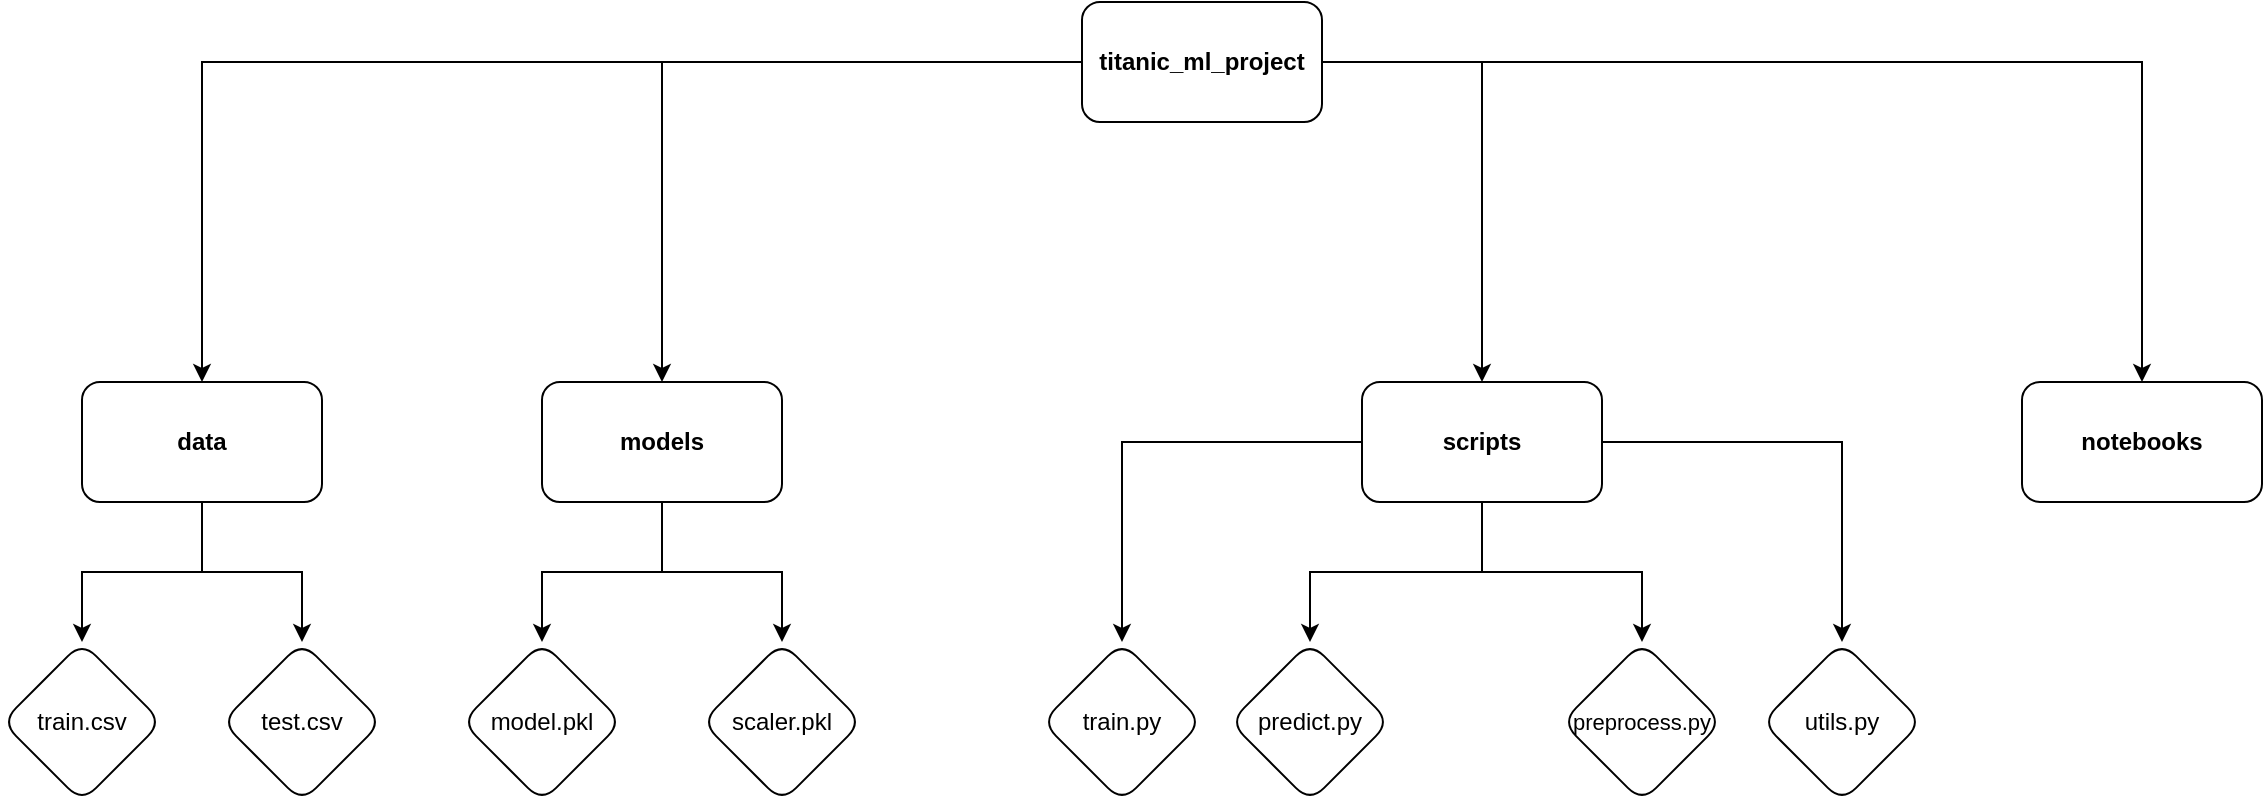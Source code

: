 <mxfile version="26.0.16">
  <diagram name="第 1 页" id="oHD4Ffq2n3VPvw9LJycC">
    <mxGraphModel dx="2261" dy="752" grid="1" gridSize="10" guides="1" tooltips="1" connect="1" arrows="1" fold="1" page="1" pageScale="1" pageWidth="827" pageHeight="1169" math="0" shadow="0">
      <root>
        <mxCell id="0" />
        <mxCell id="1" parent="0" />
        <mxCell id="FgMGe-JlmILben86hI7q-3" value="" style="edgeStyle=orthogonalEdgeStyle;rounded=0;orthogonalLoop=1;jettySize=auto;html=1;" edge="1" parent="1" source="FgMGe-JlmILben86hI7q-1" target="FgMGe-JlmILben86hI7q-2">
          <mxGeometry relative="1" as="geometry" />
        </mxCell>
        <mxCell id="FgMGe-JlmILben86hI7q-5" value="" style="edgeStyle=orthogonalEdgeStyle;rounded=0;orthogonalLoop=1;jettySize=auto;html=1;" edge="1" parent="1" source="FgMGe-JlmILben86hI7q-1" target="FgMGe-JlmILben86hI7q-4">
          <mxGeometry relative="1" as="geometry" />
        </mxCell>
        <mxCell id="FgMGe-JlmILben86hI7q-7" value="" style="edgeStyle=orthogonalEdgeStyle;rounded=0;orthogonalLoop=1;jettySize=auto;html=1;" edge="1" parent="1" source="FgMGe-JlmILben86hI7q-1" target="FgMGe-JlmILben86hI7q-6">
          <mxGeometry relative="1" as="geometry" />
        </mxCell>
        <mxCell id="FgMGe-JlmILben86hI7q-9" value="" style="edgeStyle=orthogonalEdgeStyle;rounded=0;orthogonalLoop=1;jettySize=auto;html=1;" edge="1" parent="1" source="FgMGe-JlmILben86hI7q-1" target="FgMGe-JlmILben86hI7q-8">
          <mxGeometry relative="1" as="geometry" />
        </mxCell>
        <mxCell id="FgMGe-JlmILben86hI7q-1" value="&lt;h4&gt;titanic_ml_project&lt;/h4&gt;" style="rounded=1;whiteSpace=wrap;html=1;" vertex="1" parent="1">
          <mxGeometry x="340" y="120" width="120" height="60" as="geometry" />
        </mxCell>
        <mxCell id="FgMGe-JlmILben86hI7q-13" value="" style="edgeStyle=orthogonalEdgeStyle;rounded=0;orthogonalLoop=1;jettySize=auto;html=1;" edge="1" parent="1" source="FgMGe-JlmILben86hI7q-2" target="FgMGe-JlmILben86hI7q-12">
          <mxGeometry relative="1" as="geometry" />
        </mxCell>
        <mxCell id="FgMGe-JlmILben86hI7q-15" value="" style="edgeStyle=orthogonalEdgeStyle;rounded=0;orthogonalLoop=1;jettySize=auto;html=1;" edge="1" parent="1" source="FgMGe-JlmILben86hI7q-2" target="FgMGe-JlmILben86hI7q-14">
          <mxGeometry relative="1" as="geometry" />
        </mxCell>
        <mxCell id="FgMGe-JlmILben86hI7q-2" value="&lt;h4&gt;data&lt;/h4&gt;" style="rounded=1;whiteSpace=wrap;html=1;" vertex="1" parent="1">
          <mxGeometry x="-160" y="310" width="120" height="60" as="geometry" />
        </mxCell>
        <mxCell id="FgMGe-JlmILben86hI7q-17" value="" style="edgeStyle=orthogonalEdgeStyle;rounded=0;orthogonalLoop=1;jettySize=auto;html=1;" edge="1" parent="1" source="FgMGe-JlmILben86hI7q-4" target="FgMGe-JlmILben86hI7q-16">
          <mxGeometry relative="1" as="geometry" />
        </mxCell>
        <mxCell id="FgMGe-JlmILben86hI7q-19" value="" style="edgeStyle=orthogonalEdgeStyle;rounded=0;orthogonalLoop=1;jettySize=auto;html=1;" edge="1" parent="1" source="FgMGe-JlmILben86hI7q-4" target="FgMGe-JlmILben86hI7q-18">
          <mxGeometry relative="1" as="geometry" />
        </mxCell>
        <mxCell id="FgMGe-JlmILben86hI7q-4" value="&lt;h4&gt;models&lt;/h4&gt;" style="rounded=1;whiteSpace=wrap;html=1;" vertex="1" parent="1">
          <mxGeometry x="70" y="310" width="120" height="60" as="geometry" />
        </mxCell>
        <mxCell id="FgMGe-JlmILben86hI7q-27" value="" style="edgeStyle=orthogonalEdgeStyle;rounded=0;orthogonalLoop=1;jettySize=auto;html=1;" edge="1" parent="1" source="FgMGe-JlmILben86hI7q-6" target="FgMGe-JlmILben86hI7q-26">
          <mxGeometry relative="1" as="geometry" />
        </mxCell>
        <mxCell id="FgMGe-JlmILben86hI7q-36" value="" style="edgeStyle=orthogonalEdgeStyle;rounded=0;orthogonalLoop=1;jettySize=auto;html=1;" edge="1" parent="1" source="FgMGe-JlmILben86hI7q-6" target="FgMGe-JlmILben86hI7q-35">
          <mxGeometry relative="1" as="geometry" />
        </mxCell>
        <mxCell id="FgMGe-JlmILben86hI7q-38" value="" style="edgeStyle=orthogonalEdgeStyle;rounded=0;orthogonalLoop=1;jettySize=auto;html=1;" edge="1" parent="1" source="FgMGe-JlmILben86hI7q-6" target="FgMGe-JlmILben86hI7q-37">
          <mxGeometry relative="1" as="geometry" />
        </mxCell>
        <mxCell id="FgMGe-JlmILben86hI7q-6" value="&lt;h4&gt;scripts&lt;/h4&gt;" style="rounded=1;whiteSpace=wrap;html=1;" vertex="1" parent="1">
          <mxGeometry x="480" y="310" width="120" height="60" as="geometry" />
        </mxCell>
        <mxCell id="FgMGe-JlmILben86hI7q-8" value="&lt;h4&gt;notebooks&lt;/h4&gt;" style="rounded=1;whiteSpace=wrap;html=1;" vertex="1" parent="1">
          <mxGeometry x="810" y="310" width="120" height="60" as="geometry" />
        </mxCell>
        <mxCell id="FgMGe-JlmILben86hI7q-12" value="train.csv" style="rhombus;whiteSpace=wrap;html=1;rounded=1;" vertex="1" parent="1">
          <mxGeometry x="-200" y="440" width="80" height="80" as="geometry" />
        </mxCell>
        <mxCell id="FgMGe-JlmILben86hI7q-14" value="test.csv" style="rhombus;whiteSpace=wrap;html=1;rounded=1;" vertex="1" parent="1">
          <mxGeometry x="-90" y="440" width="80" height="80" as="geometry" />
        </mxCell>
        <mxCell id="FgMGe-JlmILben86hI7q-16" value="model.pkl" style="rhombus;whiteSpace=wrap;html=1;rounded=1;" vertex="1" parent="1">
          <mxGeometry x="30" y="440" width="80" height="80" as="geometry" />
        </mxCell>
        <mxCell id="FgMGe-JlmILben86hI7q-18" value="scaler.pkl" style="rhombus;whiteSpace=wrap;html=1;rounded=1;" vertex="1" parent="1">
          <mxGeometry x="150" y="440" width="80" height="80" as="geometry" />
        </mxCell>
        <mxCell id="FgMGe-JlmILben86hI7q-26" value="utils.py" style="rhombus;whiteSpace=wrap;html=1;rounded=1;" vertex="1" parent="1">
          <mxGeometry x="680" y="440" width="80" height="80" as="geometry" />
        </mxCell>
        <mxCell id="FgMGe-JlmILben86hI7q-30" value="" style="edgeStyle=orthogonalEdgeStyle;rounded=0;orthogonalLoop=1;jettySize=auto;html=1;" edge="1" parent="1" source="FgMGe-JlmILben86hI7q-6" target="FgMGe-JlmILben86hI7q-22">
          <mxGeometry relative="1" as="geometry">
            <mxPoint x="580" y="270" as="sourcePoint" />
            <mxPoint x="300" y="260" as="targetPoint" />
          </mxGeometry>
        </mxCell>
        <mxCell id="FgMGe-JlmILben86hI7q-22" value="predict.py" style="rhombus;whiteSpace=wrap;html=1;rounded=1;" vertex="1" parent="1">
          <mxGeometry x="414" y="440" width="80" height="80" as="geometry" />
        </mxCell>
        <mxCell id="FgMGe-JlmILben86hI7q-35" value="train.py" style="rhombus;whiteSpace=wrap;html=1;rounded=1;" vertex="1" parent="1">
          <mxGeometry x="320" y="440" width="80" height="80" as="geometry" />
        </mxCell>
        <mxCell id="FgMGe-JlmILben86hI7q-37" value="&lt;span style=&quot;font-size: 11px;&quot;&gt;preprocess.py&lt;/span&gt;" style="rhombus;whiteSpace=wrap;html=1;rounded=1;" vertex="1" parent="1">
          <mxGeometry x="580" y="440" width="80" height="80" as="geometry" />
        </mxCell>
      </root>
    </mxGraphModel>
  </diagram>
</mxfile>
